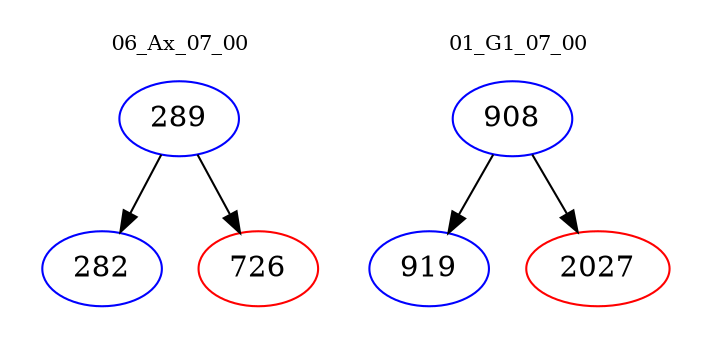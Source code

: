 digraph{
subgraph cluster_0 {
color = white
label = "06_Ax_07_00";
fontsize=10;
T0_289 [label="289", color="blue"]
T0_289 -> T0_282 [color="black"]
T0_282 [label="282", color="blue"]
T0_289 -> T0_726 [color="black"]
T0_726 [label="726", color="red"]
}
subgraph cluster_1 {
color = white
label = "01_G1_07_00";
fontsize=10;
T1_908 [label="908", color="blue"]
T1_908 -> T1_919 [color="black"]
T1_919 [label="919", color="blue"]
T1_908 -> T1_2027 [color="black"]
T1_2027 [label="2027", color="red"]
}
}
